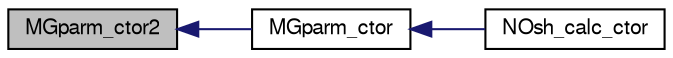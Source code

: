 digraph "MGparm_ctor2"
{
  edge [fontname="FreeSans",fontsize="10",labelfontname="FreeSans",labelfontsize="10"];
  node [fontname="FreeSans",fontsize="10",shape=record];
  rankdir="LR";
  Node1 [label="MGparm_ctor2",height=0.2,width=0.4,color="black", fillcolor="grey75", style="filled" fontcolor="black"];
  Node1 -> Node2 [dir="back",color="midnightblue",fontsize="10",style="solid",fontname="FreeSans"];
  Node2 [label="MGparm_ctor",height=0.2,width=0.4,color="black", fillcolor="white", style="filled",URL="$group___m_gparm.html#gaf999094b61d55ea93a5bf947115dad91",tooltip="Construct MGparm object."];
  Node2 -> Node3 [dir="back",color="midnightblue",fontsize="10",style="solid",fontname="FreeSans"];
  Node3 [label="NOsh_calc_ctor",height=0.2,width=0.4,color="black", fillcolor="white", style="filled",URL="$group___n_osh.html#ga115dd2cd52f190dbb5112cf553fd28ac",tooltip="Construct NOsh_calc."];
}
